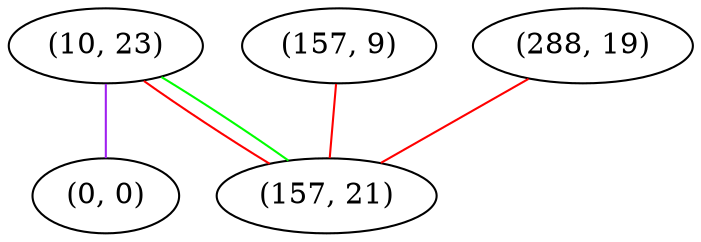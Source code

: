 graph "" {
"(10, 23)";
"(157, 9)";
"(288, 19)";
"(0, 0)";
"(157, 21)";
"(10, 23)" -- "(0, 0)"  [color=purple, key=0, weight=4];
"(10, 23)" -- "(157, 21)"  [color=red, key=0, weight=1];
"(10, 23)" -- "(157, 21)"  [color=green, key=1, weight=2];
"(157, 9)" -- "(157, 21)"  [color=red, key=0, weight=1];
"(288, 19)" -- "(157, 21)"  [color=red, key=0, weight=1];
}
